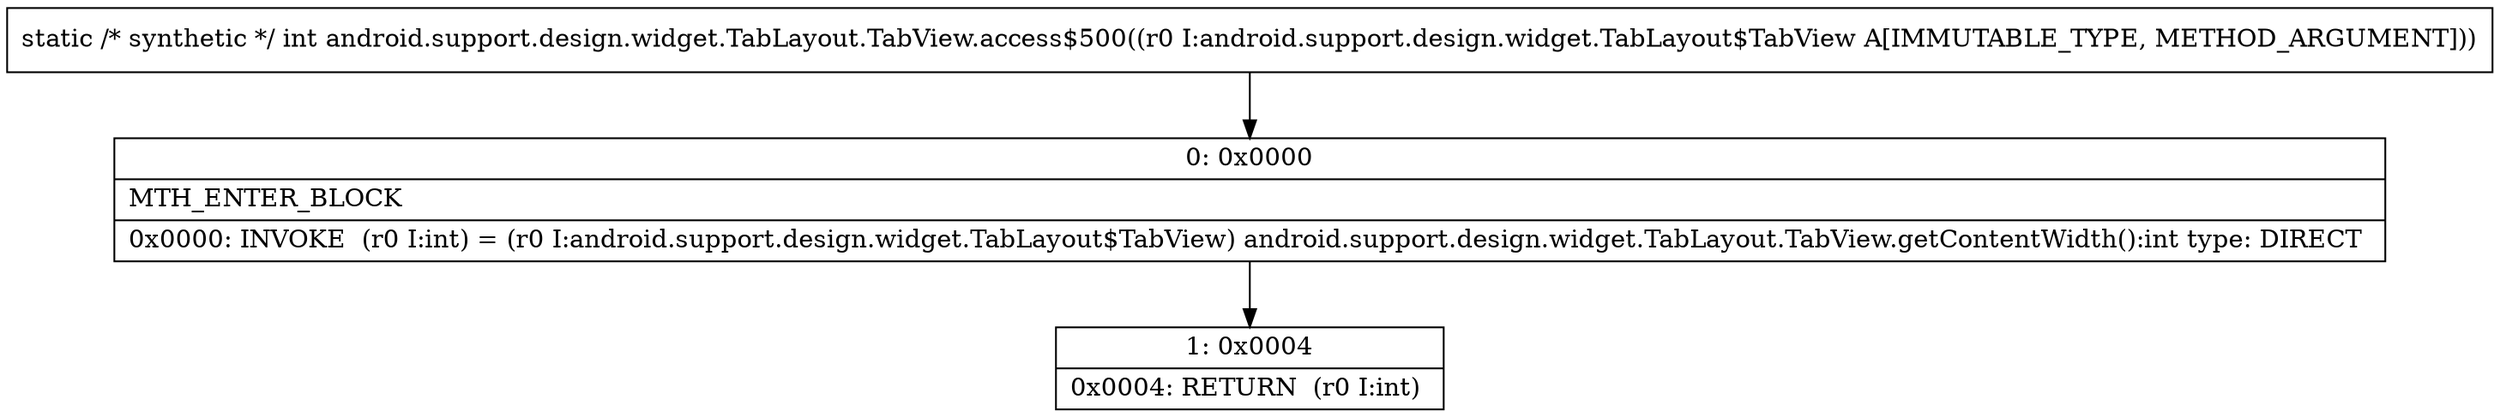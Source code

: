 digraph "CFG forandroid.support.design.widget.TabLayout.TabView.access$500(Landroid\/support\/design\/widget\/TabLayout$TabView;)I" {
Node_0 [shape=record,label="{0\:\ 0x0000|MTH_ENTER_BLOCK\l|0x0000: INVOKE  (r0 I:int) = (r0 I:android.support.design.widget.TabLayout$TabView) android.support.design.widget.TabLayout.TabView.getContentWidth():int type: DIRECT \l}"];
Node_1 [shape=record,label="{1\:\ 0x0004|0x0004: RETURN  (r0 I:int) \l}"];
MethodNode[shape=record,label="{static \/* synthetic *\/ int android.support.design.widget.TabLayout.TabView.access$500((r0 I:android.support.design.widget.TabLayout$TabView A[IMMUTABLE_TYPE, METHOD_ARGUMENT])) }"];
MethodNode -> Node_0;
Node_0 -> Node_1;
}

